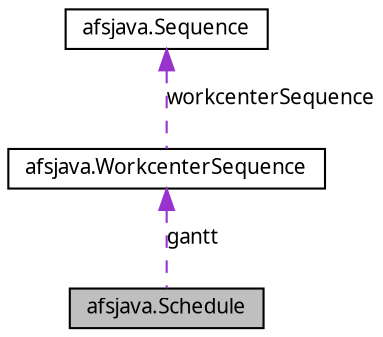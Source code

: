 digraph G
{
  bgcolor="transparent";
  edge [fontname="FreeSans.ttf",fontsize=10,labelfontname="FreeSans.ttf",labelfontsize=10];
  node [fontname="FreeSans.ttf",fontsize=10,shape=record];
  Node1 [label="afsjava.Schedule",height=0.2,width=0.4,color="black", fillcolor="grey75", style="filled" fontcolor="black"];
  Node2 -> Node1 [dir=back,color="darkorchid3",fontsize=10,style="dashed",label="gantt",fontname="FreeSans.ttf"];
  Node2 [label="afsjava.WorkcenterSequence",height=0.2,width=0.4,color="black",URL="$classafsjava_1_1_workcenter_sequence.html"];
  Node3 -> Node2 [dir=back,color="darkorchid3",fontsize=10,style="dashed",label="workcenterSequence",fontname="FreeSans.ttf"];
  Node3 [label="afsjava.Sequence",height=0.2,width=0.4,color="black",URL="$classafsjava_1_1_sequence.html"];
}
